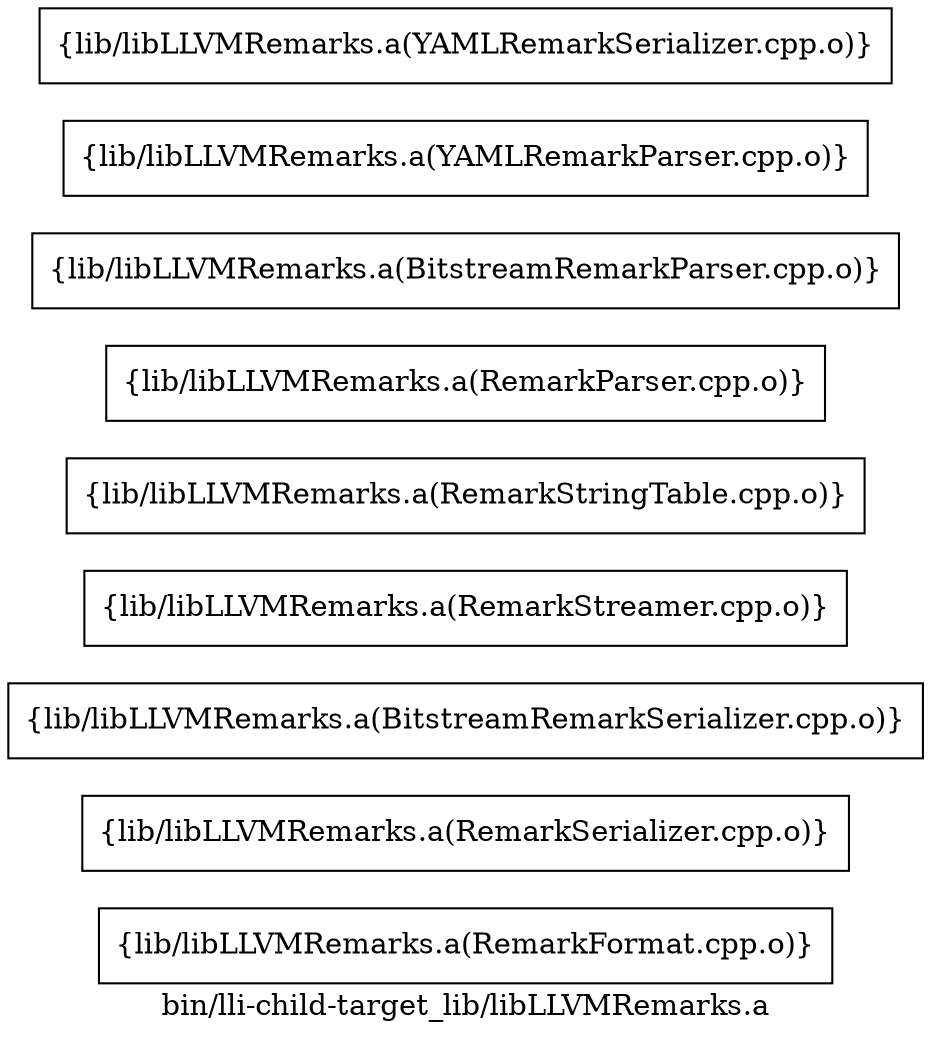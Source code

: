 digraph "bin/lli-child-target_lib/libLLVMRemarks.a" {
	label="bin/lli-child-target_lib/libLLVMRemarks.a";
	rankdir=LR;

	Node0x55cba6ede7b8 [shape=record,shape=box,group=0,label="{lib/libLLVMRemarks.a(RemarkFormat.cpp.o)}"];
	Node0x55cba6ede178 [shape=record,shape=box,group=0,label="{lib/libLLVMRemarks.a(RemarkSerializer.cpp.o)}"];
	Node0x55cba6ed9d58 [shape=record,shape=box,group=0,label="{lib/libLLVMRemarks.a(BitstreamRemarkSerializer.cpp.o)}"];
	Node0x55cba6eda9d8 [shape=record,shape=box,group=0,label="{lib/libLLVMRemarks.a(RemarkStreamer.cpp.o)}"];
	Node0x55cba6eda3e8 [shape=record,shape=box,group=0,label="{lib/libLLVMRemarks.a(RemarkStringTable.cpp.o)}"];
	Node0x55cba6edb0b8 [shape=record,shape=box,group=0,label="{lib/libLLVMRemarks.a(RemarkParser.cpp.o)}"];
	Node0x55cba6edbdd8 [shape=record,shape=box,group=0,label="{lib/libLLVMRemarks.a(BitstreamRemarkParser.cpp.o)}"];
	Node0x55cba6ed7c88 [shape=record,shape=box,group=0,label="{lib/libLLVMRemarks.a(YAMLRemarkParser.cpp.o)}"];
	Node0x55cba6ed84a8 [shape=record,shape=box,group=0,label="{lib/libLLVMRemarks.a(YAMLRemarkSerializer.cpp.o)}"];
}
